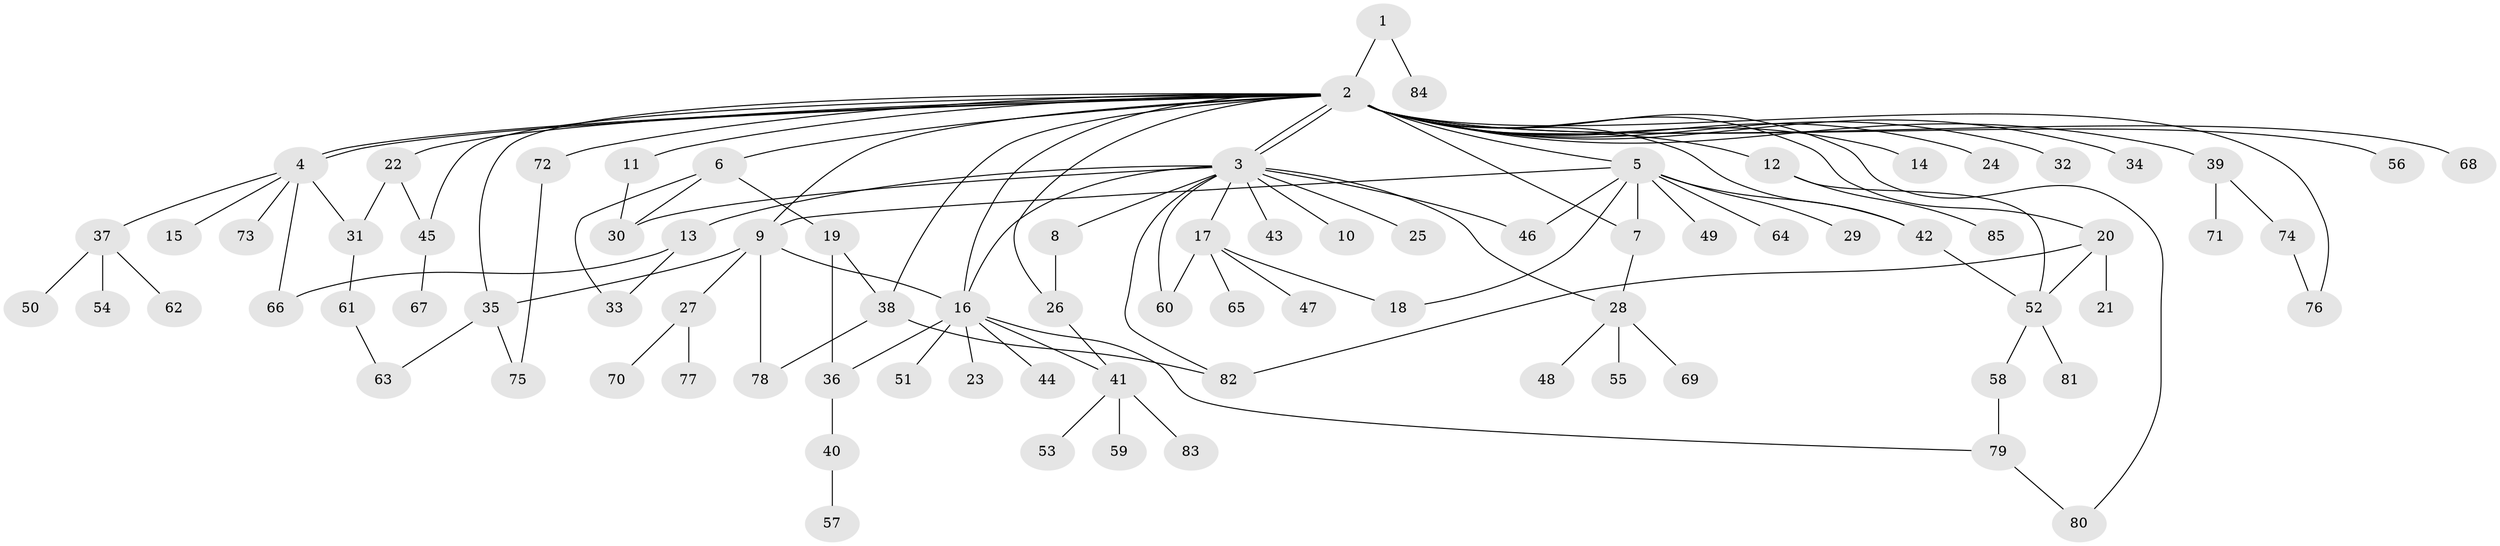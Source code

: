 // coarse degree distribution, {1: 0.5245901639344263, 28: 0.01639344262295082, 14: 0.01639344262295082, 8: 0.03278688524590164, 4: 0.09836065573770492, 3: 0.11475409836065574, 7: 0.01639344262295082, 2: 0.13114754098360656, 12: 0.01639344262295082, 5: 0.03278688524590164}
// Generated by graph-tools (version 1.1) at 2025/41/03/06/25 10:41:51]
// undirected, 85 vertices, 116 edges
graph export_dot {
graph [start="1"]
  node [color=gray90,style=filled];
  1;
  2;
  3;
  4;
  5;
  6;
  7;
  8;
  9;
  10;
  11;
  12;
  13;
  14;
  15;
  16;
  17;
  18;
  19;
  20;
  21;
  22;
  23;
  24;
  25;
  26;
  27;
  28;
  29;
  30;
  31;
  32;
  33;
  34;
  35;
  36;
  37;
  38;
  39;
  40;
  41;
  42;
  43;
  44;
  45;
  46;
  47;
  48;
  49;
  50;
  51;
  52;
  53;
  54;
  55;
  56;
  57;
  58;
  59;
  60;
  61;
  62;
  63;
  64;
  65;
  66;
  67;
  68;
  69;
  70;
  71;
  72;
  73;
  74;
  75;
  76;
  77;
  78;
  79;
  80;
  81;
  82;
  83;
  84;
  85;
  1 -- 2;
  1 -- 84;
  2 -- 3;
  2 -- 3;
  2 -- 4;
  2 -- 4;
  2 -- 5;
  2 -- 6;
  2 -- 7;
  2 -- 9;
  2 -- 11;
  2 -- 12;
  2 -- 14;
  2 -- 16;
  2 -- 20;
  2 -- 22;
  2 -- 24;
  2 -- 26;
  2 -- 32;
  2 -- 34;
  2 -- 35;
  2 -- 38;
  2 -- 39;
  2 -- 42;
  2 -- 45;
  2 -- 56;
  2 -- 68;
  2 -- 72;
  2 -- 76;
  2 -- 80;
  3 -- 8;
  3 -- 10;
  3 -- 13;
  3 -- 16;
  3 -- 17;
  3 -- 25;
  3 -- 28;
  3 -- 30;
  3 -- 43;
  3 -- 46;
  3 -- 60;
  3 -- 82;
  4 -- 15;
  4 -- 31;
  4 -- 37;
  4 -- 66;
  4 -- 73;
  5 -- 7;
  5 -- 9;
  5 -- 18;
  5 -- 29;
  5 -- 42;
  5 -- 46;
  5 -- 49;
  5 -- 64;
  6 -- 19;
  6 -- 30;
  6 -- 33;
  7 -- 28;
  8 -- 26;
  9 -- 16;
  9 -- 27;
  9 -- 35;
  9 -- 78;
  11 -- 30;
  12 -- 52;
  12 -- 85;
  13 -- 33;
  13 -- 66;
  16 -- 23;
  16 -- 36;
  16 -- 41;
  16 -- 44;
  16 -- 51;
  16 -- 79;
  17 -- 18;
  17 -- 47;
  17 -- 60;
  17 -- 65;
  19 -- 36;
  19 -- 38;
  20 -- 21;
  20 -- 52;
  20 -- 82;
  22 -- 31;
  22 -- 45;
  26 -- 41;
  27 -- 70;
  27 -- 77;
  28 -- 48;
  28 -- 55;
  28 -- 69;
  31 -- 61;
  35 -- 63;
  35 -- 75;
  36 -- 40;
  37 -- 50;
  37 -- 54;
  37 -- 62;
  38 -- 78;
  38 -- 82;
  39 -- 71;
  39 -- 74;
  40 -- 57;
  41 -- 53;
  41 -- 59;
  41 -- 83;
  42 -- 52;
  45 -- 67;
  52 -- 58;
  52 -- 81;
  58 -- 79;
  61 -- 63;
  72 -- 75;
  74 -- 76;
  79 -- 80;
}

